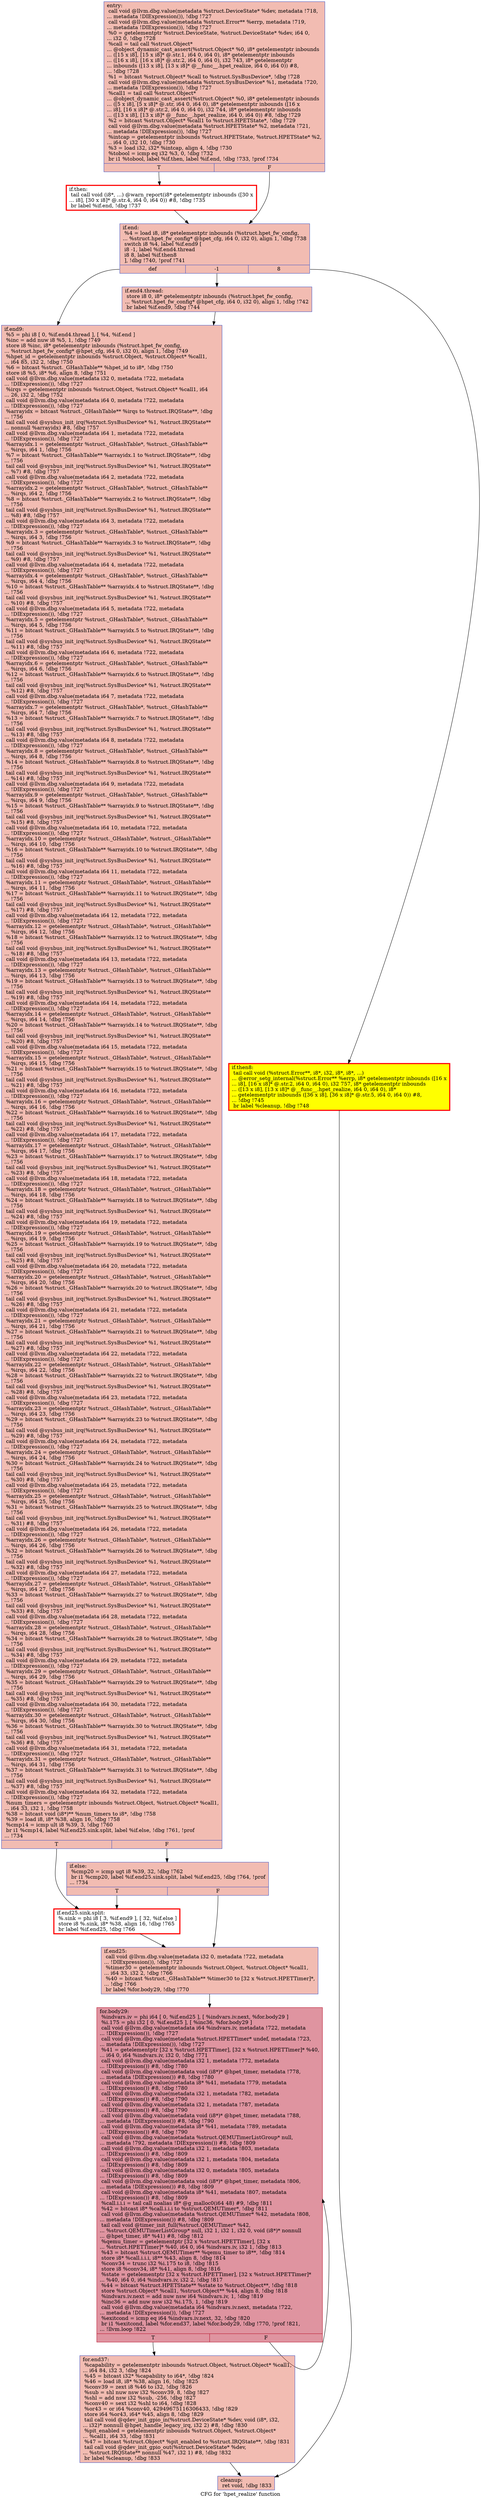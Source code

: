 digraph "CFG for 'hpet_realize' function" {
	label="CFG for 'hpet_realize' function";

	Node0x55a51714fbe0 [shape=record,color="#3d50c3ff", style=filled, fillcolor="#e1675170",label="{entry:\l  call void @llvm.dbg.value(metadata %struct.DeviceState* %dev, metadata !718,\l... metadata !DIExpression()), !dbg !727\l  call void @llvm.dbg.value(metadata %struct.Error** %errp, metadata !719,\l... metadata !DIExpression()), !dbg !727\l  %0 = getelementptr %struct.DeviceState, %struct.DeviceState* %dev, i64 0,\l... i32 0, !dbg !728\l  %call = tail call %struct.Object*\l... @object_dynamic_cast_assert(%struct.Object* %0, i8* getelementptr inbounds\l... ([15 x i8], [15 x i8]* @.str.1, i64 0, i64 0), i8* getelementptr inbounds\l... ([16 x i8], [16 x i8]* @.str.2, i64 0, i64 0), i32 743, i8* getelementptr\l... inbounds ([13 x i8], [13 x i8]* @__func__.hpet_realize, i64 0, i64 0)) #8,\l... !dbg !728\l  %1 = bitcast %struct.Object* %call to %struct.SysBusDevice*, !dbg !728\l  call void @llvm.dbg.value(metadata %struct.SysBusDevice* %1, metadata !720,\l... metadata !DIExpression()), !dbg !727\l  %call1 = tail call %struct.Object*\l... @object_dynamic_cast_assert(%struct.Object* %0, i8* getelementptr inbounds\l... ([5 x i8], [5 x i8]* @.str, i64 0, i64 0), i8* getelementptr inbounds ([16 x\l... i8], [16 x i8]* @.str.2, i64 0, i64 0), i32 744, i8* getelementptr inbounds\l... ([13 x i8], [13 x i8]* @__func__.hpet_realize, i64 0, i64 0)) #8, !dbg !729\l  %2 = bitcast %struct.Object* %call1 to %struct.HPETState*, !dbg !729\l  call void @llvm.dbg.value(metadata %struct.HPETState* %2, metadata !721,\l... metadata !DIExpression()), !dbg !727\l  %intcap = getelementptr inbounds %struct.HPETState, %struct.HPETState* %2,\l... i64 0, i32 10, !dbg !730\l  %3 = load i32, i32* %intcap, align 4, !dbg !730\l  %tobool = icmp eq i32 %3, 0, !dbg !732\l  br i1 %tobool, label %if.then, label %if.end, !dbg !733, !prof !734\l|{<s0>T|<s1>F}}"];
	Node0x55a51714fbe0:s0 -> Node0x55a51721f540;
	Node0x55a51714fbe0:s1 -> Node0x55a51721f5b0;
	Node0x55a51721f540 [shape=record,penwidth=3.0, color="red",label="{if.then:                                          \l  tail call void (i8*, ...) @warn_report(i8* getelementptr inbounds ([30 x\l... i8], [30 x i8]* @.str.4, i64 0, i64 0)) #8, !dbg !735\l  br label %if.end, !dbg !737\l}"];
	Node0x55a51721f540 -> Node0x55a51721f5b0;
	Node0x55a51721f5b0 [shape=record,color="#3d50c3ff", style=filled, fillcolor="#e1675170",label="{if.end:                                           \l  %4 = load i8, i8* getelementptr inbounds (%struct.hpet_fw_config,\l... %struct.hpet_fw_config* @hpet_cfg, i64 0, i32 0), align 1, !dbg !738\l  switch i8 %4, label %if.end9 [\l    i8 -1, label %if.end4.thread\l    i8 8, label %if.then8\l  ], !dbg !740, !prof !741\l|{<s0>def|<s1>-1|<s2>8}}"];
	Node0x55a51721f5b0:s0 -> Node0x55a5172201f0;
	Node0x55a51721f5b0:s1 -> Node0x55a517383040;
	Node0x55a51721f5b0:s2 -> Node0x55a517220b20;
	Node0x55a517383040 [shape=record,color="#3d50c3ff", style=filled, fillcolor="#e1675170",label="{if.end4.thread:                                   \l  store i8 0, i8* getelementptr inbounds (%struct.hpet_fw_config,\l... %struct.hpet_fw_config* @hpet_cfg, i64 0, i32 0), align 1, !dbg !742\l  br label %if.end9, !dbg !744\l}"];
	Node0x55a517383040 -> Node0x55a5172201f0;
	Node0x55a517220b20 [shape=record,penwidth=3.0, style="filled", color="red", fillcolor="yellow",label="{if.then8:                                         \l  tail call void (%struct.Error**, i8*, i32, i8*, i8*, ...)\l... @error_setg_internal(%struct.Error** %errp, i8* getelementptr inbounds ([16 x\l... i8], [16 x i8]* @.str.2, i64 0, i64 0), i32 757, i8* getelementptr inbounds\l... ([13 x i8], [13 x i8]* @__func__.hpet_realize, i64 0, i64 0), i8*\l... getelementptr inbounds ([36 x i8], [36 x i8]* @.str.5, i64 0, i64 0)) #8,\l... !dbg !745\l  br label %cleanup, !dbg !748\l}"];
	Node0x55a517220b20 -> Node0x55a517222390;
	Node0x55a5172201f0 [shape=record,color="#3d50c3ff", style=filled, fillcolor="#e1675170",label="{if.end9:                                          \l  %5 = phi i8 [ 0, %if.end4.thread ], [ %4, %if.end ]\l  %inc = add nuw i8 %5, 1, !dbg !749\l  store i8 %inc, i8* getelementptr inbounds (%struct.hpet_fw_config,\l... %struct.hpet_fw_config* @hpet_cfg, i64 0, i32 0), align 1, !dbg !749\l  %hpet_id = getelementptr inbounds %struct.Object, %struct.Object* %call1,\l... i64 85, i32 2, !dbg !750\l  %6 = bitcast %struct._GHashTable** %hpet_id to i8*, !dbg !750\l  store i8 %5, i8* %6, align 8, !dbg !751\l  call void @llvm.dbg.value(metadata i32 0, metadata !722, metadata\l... !DIExpression()), !dbg !727\l  %irqs = getelementptr inbounds %struct.Object, %struct.Object* %call1, i64\l... 26, i32 2, !dbg !752\l  call void @llvm.dbg.value(metadata i64 0, metadata !722, metadata\l... !DIExpression()), !dbg !727\l  %arrayidx = bitcast %struct._GHashTable** %irqs to %struct.IRQState**, !dbg\l... !756\l  tail call void @sysbus_init_irq(%struct.SysBusDevice* %1, %struct.IRQState**\l... nonnull %arrayidx) #8, !dbg !757\l  call void @llvm.dbg.value(metadata i64 1, metadata !722, metadata\l... !DIExpression()), !dbg !727\l  %arrayidx.1 = getelementptr %struct._GHashTable*, %struct._GHashTable**\l... %irqs, i64 1, !dbg !756\l  %7 = bitcast %struct._GHashTable** %arrayidx.1 to %struct.IRQState**, !dbg\l... !756\l  tail call void @sysbus_init_irq(%struct.SysBusDevice* %1, %struct.IRQState**\l... %7) #8, !dbg !757\l  call void @llvm.dbg.value(metadata i64 2, metadata !722, metadata\l... !DIExpression()), !dbg !727\l  %arrayidx.2 = getelementptr %struct._GHashTable*, %struct._GHashTable**\l... %irqs, i64 2, !dbg !756\l  %8 = bitcast %struct._GHashTable** %arrayidx.2 to %struct.IRQState**, !dbg\l... !756\l  tail call void @sysbus_init_irq(%struct.SysBusDevice* %1, %struct.IRQState**\l... %8) #8, !dbg !757\l  call void @llvm.dbg.value(metadata i64 3, metadata !722, metadata\l... !DIExpression()), !dbg !727\l  %arrayidx.3 = getelementptr %struct._GHashTable*, %struct._GHashTable**\l... %irqs, i64 3, !dbg !756\l  %9 = bitcast %struct._GHashTable** %arrayidx.3 to %struct.IRQState**, !dbg\l... !756\l  tail call void @sysbus_init_irq(%struct.SysBusDevice* %1, %struct.IRQState**\l... %9) #8, !dbg !757\l  call void @llvm.dbg.value(metadata i64 4, metadata !722, metadata\l... !DIExpression()), !dbg !727\l  %arrayidx.4 = getelementptr %struct._GHashTable*, %struct._GHashTable**\l... %irqs, i64 4, !dbg !756\l  %10 = bitcast %struct._GHashTable** %arrayidx.4 to %struct.IRQState**, !dbg\l... !756\l  tail call void @sysbus_init_irq(%struct.SysBusDevice* %1, %struct.IRQState**\l... %10) #8, !dbg !757\l  call void @llvm.dbg.value(metadata i64 5, metadata !722, metadata\l... !DIExpression()), !dbg !727\l  %arrayidx.5 = getelementptr %struct._GHashTable*, %struct._GHashTable**\l... %irqs, i64 5, !dbg !756\l  %11 = bitcast %struct._GHashTable** %arrayidx.5 to %struct.IRQState**, !dbg\l... !756\l  tail call void @sysbus_init_irq(%struct.SysBusDevice* %1, %struct.IRQState**\l... %11) #8, !dbg !757\l  call void @llvm.dbg.value(metadata i64 6, metadata !722, metadata\l... !DIExpression()), !dbg !727\l  %arrayidx.6 = getelementptr %struct._GHashTable*, %struct._GHashTable**\l... %irqs, i64 6, !dbg !756\l  %12 = bitcast %struct._GHashTable** %arrayidx.6 to %struct.IRQState**, !dbg\l... !756\l  tail call void @sysbus_init_irq(%struct.SysBusDevice* %1, %struct.IRQState**\l... %12) #8, !dbg !757\l  call void @llvm.dbg.value(metadata i64 7, metadata !722, metadata\l... !DIExpression()), !dbg !727\l  %arrayidx.7 = getelementptr %struct._GHashTable*, %struct._GHashTable**\l... %irqs, i64 7, !dbg !756\l  %13 = bitcast %struct._GHashTable** %arrayidx.7 to %struct.IRQState**, !dbg\l... !756\l  tail call void @sysbus_init_irq(%struct.SysBusDevice* %1, %struct.IRQState**\l... %13) #8, !dbg !757\l  call void @llvm.dbg.value(metadata i64 8, metadata !722, metadata\l... !DIExpression()), !dbg !727\l  %arrayidx.8 = getelementptr %struct._GHashTable*, %struct._GHashTable**\l... %irqs, i64 8, !dbg !756\l  %14 = bitcast %struct._GHashTable** %arrayidx.8 to %struct.IRQState**, !dbg\l... !756\l  tail call void @sysbus_init_irq(%struct.SysBusDevice* %1, %struct.IRQState**\l... %14) #8, !dbg !757\l  call void @llvm.dbg.value(metadata i64 9, metadata !722, metadata\l... !DIExpression()), !dbg !727\l  %arrayidx.9 = getelementptr %struct._GHashTable*, %struct._GHashTable**\l... %irqs, i64 9, !dbg !756\l  %15 = bitcast %struct._GHashTable** %arrayidx.9 to %struct.IRQState**, !dbg\l... !756\l  tail call void @sysbus_init_irq(%struct.SysBusDevice* %1, %struct.IRQState**\l... %15) #8, !dbg !757\l  call void @llvm.dbg.value(metadata i64 10, metadata !722, metadata\l... !DIExpression()), !dbg !727\l  %arrayidx.10 = getelementptr %struct._GHashTable*, %struct._GHashTable**\l... %irqs, i64 10, !dbg !756\l  %16 = bitcast %struct._GHashTable** %arrayidx.10 to %struct.IRQState**, !dbg\l... !756\l  tail call void @sysbus_init_irq(%struct.SysBusDevice* %1, %struct.IRQState**\l... %16) #8, !dbg !757\l  call void @llvm.dbg.value(metadata i64 11, metadata !722, metadata\l... !DIExpression()), !dbg !727\l  %arrayidx.11 = getelementptr %struct._GHashTable*, %struct._GHashTable**\l... %irqs, i64 11, !dbg !756\l  %17 = bitcast %struct._GHashTable** %arrayidx.11 to %struct.IRQState**, !dbg\l... !756\l  tail call void @sysbus_init_irq(%struct.SysBusDevice* %1, %struct.IRQState**\l... %17) #8, !dbg !757\l  call void @llvm.dbg.value(metadata i64 12, metadata !722, metadata\l... !DIExpression()), !dbg !727\l  %arrayidx.12 = getelementptr %struct._GHashTable*, %struct._GHashTable**\l... %irqs, i64 12, !dbg !756\l  %18 = bitcast %struct._GHashTable** %arrayidx.12 to %struct.IRQState**, !dbg\l... !756\l  tail call void @sysbus_init_irq(%struct.SysBusDevice* %1, %struct.IRQState**\l... %18) #8, !dbg !757\l  call void @llvm.dbg.value(metadata i64 13, metadata !722, metadata\l... !DIExpression()), !dbg !727\l  %arrayidx.13 = getelementptr %struct._GHashTable*, %struct._GHashTable**\l... %irqs, i64 13, !dbg !756\l  %19 = bitcast %struct._GHashTable** %arrayidx.13 to %struct.IRQState**, !dbg\l... !756\l  tail call void @sysbus_init_irq(%struct.SysBusDevice* %1, %struct.IRQState**\l... %19) #8, !dbg !757\l  call void @llvm.dbg.value(metadata i64 14, metadata !722, metadata\l... !DIExpression()), !dbg !727\l  %arrayidx.14 = getelementptr %struct._GHashTable*, %struct._GHashTable**\l... %irqs, i64 14, !dbg !756\l  %20 = bitcast %struct._GHashTable** %arrayidx.14 to %struct.IRQState**, !dbg\l... !756\l  tail call void @sysbus_init_irq(%struct.SysBusDevice* %1, %struct.IRQState**\l... %20) #8, !dbg !757\l  call void @llvm.dbg.value(metadata i64 15, metadata !722, metadata\l... !DIExpression()), !dbg !727\l  %arrayidx.15 = getelementptr %struct._GHashTable*, %struct._GHashTable**\l... %irqs, i64 15, !dbg !756\l  %21 = bitcast %struct._GHashTable** %arrayidx.15 to %struct.IRQState**, !dbg\l... !756\l  tail call void @sysbus_init_irq(%struct.SysBusDevice* %1, %struct.IRQState**\l... %21) #8, !dbg !757\l  call void @llvm.dbg.value(metadata i64 16, metadata !722, metadata\l... !DIExpression()), !dbg !727\l  %arrayidx.16 = getelementptr %struct._GHashTable*, %struct._GHashTable**\l... %irqs, i64 16, !dbg !756\l  %22 = bitcast %struct._GHashTable** %arrayidx.16 to %struct.IRQState**, !dbg\l... !756\l  tail call void @sysbus_init_irq(%struct.SysBusDevice* %1, %struct.IRQState**\l... %22) #8, !dbg !757\l  call void @llvm.dbg.value(metadata i64 17, metadata !722, metadata\l... !DIExpression()), !dbg !727\l  %arrayidx.17 = getelementptr %struct._GHashTable*, %struct._GHashTable**\l... %irqs, i64 17, !dbg !756\l  %23 = bitcast %struct._GHashTable** %arrayidx.17 to %struct.IRQState**, !dbg\l... !756\l  tail call void @sysbus_init_irq(%struct.SysBusDevice* %1, %struct.IRQState**\l... %23) #8, !dbg !757\l  call void @llvm.dbg.value(metadata i64 18, metadata !722, metadata\l... !DIExpression()), !dbg !727\l  %arrayidx.18 = getelementptr %struct._GHashTable*, %struct._GHashTable**\l... %irqs, i64 18, !dbg !756\l  %24 = bitcast %struct._GHashTable** %arrayidx.18 to %struct.IRQState**, !dbg\l... !756\l  tail call void @sysbus_init_irq(%struct.SysBusDevice* %1, %struct.IRQState**\l... %24) #8, !dbg !757\l  call void @llvm.dbg.value(metadata i64 19, metadata !722, metadata\l... !DIExpression()), !dbg !727\l  %arrayidx.19 = getelementptr %struct._GHashTable*, %struct._GHashTable**\l... %irqs, i64 19, !dbg !756\l  %25 = bitcast %struct._GHashTable** %arrayidx.19 to %struct.IRQState**, !dbg\l... !756\l  tail call void @sysbus_init_irq(%struct.SysBusDevice* %1, %struct.IRQState**\l... %25) #8, !dbg !757\l  call void @llvm.dbg.value(metadata i64 20, metadata !722, metadata\l... !DIExpression()), !dbg !727\l  %arrayidx.20 = getelementptr %struct._GHashTable*, %struct._GHashTable**\l... %irqs, i64 20, !dbg !756\l  %26 = bitcast %struct._GHashTable** %arrayidx.20 to %struct.IRQState**, !dbg\l... !756\l  tail call void @sysbus_init_irq(%struct.SysBusDevice* %1, %struct.IRQState**\l... %26) #8, !dbg !757\l  call void @llvm.dbg.value(metadata i64 21, metadata !722, metadata\l... !DIExpression()), !dbg !727\l  %arrayidx.21 = getelementptr %struct._GHashTable*, %struct._GHashTable**\l... %irqs, i64 21, !dbg !756\l  %27 = bitcast %struct._GHashTable** %arrayidx.21 to %struct.IRQState**, !dbg\l... !756\l  tail call void @sysbus_init_irq(%struct.SysBusDevice* %1, %struct.IRQState**\l... %27) #8, !dbg !757\l  call void @llvm.dbg.value(metadata i64 22, metadata !722, metadata\l... !DIExpression()), !dbg !727\l  %arrayidx.22 = getelementptr %struct._GHashTable*, %struct._GHashTable**\l... %irqs, i64 22, !dbg !756\l  %28 = bitcast %struct._GHashTable** %arrayidx.22 to %struct.IRQState**, !dbg\l... !756\l  tail call void @sysbus_init_irq(%struct.SysBusDevice* %1, %struct.IRQState**\l... %28) #8, !dbg !757\l  call void @llvm.dbg.value(metadata i64 23, metadata !722, metadata\l... !DIExpression()), !dbg !727\l  %arrayidx.23 = getelementptr %struct._GHashTable*, %struct._GHashTable**\l... %irqs, i64 23, !dbg !756\l  %29 = bitcast %struct._GHashTable** %arrayidx.23 to %struct.IRQState**, !dbg\l... !756\l  tail call void @sysbus_init_irq(%struct.SysBusDevice* %1, %struct.IRQState**\l... %29) #8, !dbg !757\l  call void @llvm.dbg.value(metadata i64 24, metadata !722, metadata\l... !DIExpression()), !dbg !727\l  %arrayidx.24 = getelementptr %struct._GHashTable*, %struct._GHashTable**\l... %irqs, i64 24, !dbg !756\l  %30 = bitcast %struct._GHashTable** %arrayidx.24 to %struct.IRQState**, !dbg\l... !756\l  tail call void @sysbus_init_irq(%struct.SysBusDevice* %1, %struct.IRQState**\l... %30) #8, !dbg !757\l  call void @llvm.dbg.value(metadata i64 25, metadata !722, metadata\l... !DIExpression()), !dbg !727\l  %arrayidx.25 = getelementptr %struct._GHashTable*, %struct._GHashTable**\l... %irqs, i64 25, !dbg !756\l  %31 = bitcast %struct._GHashTable** %arrayidx.25 to %struct.IRQState**, !dbg\l... !756\l  tail call void @sysbus_init_irq(%struct.SysBusDevice* %1, %struct.IRQState**\l... %31) #8, !dbg !757\l  call void @llvm.dbg.value(metadata i64 26, metadata !722, metadata\l... !DIExpression()), !dbg !727\l  %arrayidx.26 = getelementptr %struct._GHashTable*, %struct._GHashTable**\l... %irqs, i64 26, !dbg !756\l  %32 = bitcast %struct._GHashTable** %arrayidx.26 to %struct.IRQState**, !dbg\l... !756\l  tail call void @sysbus_init_irq(%struct.SysBusDevice* %1, %struct.IRQState**\l... %32) #8, !dbg !757\l  call void @llvm.dbg.value(metadata i64 27, metadata !722, metadata\l... !DIExpression()), !dbg !727\l  %arrayidx.27 = getelementptr %struct._GHashTable*, %struct._GHashTable**\l... %irqs, i64 27, !dbg !756\l  %33 = bitcast %struct._GHashTable** %arrayidx.27 to %struct.IRQState**, !dbg\l... !756\l  tail call void @sysbus_init_irq(%struct.SysBusDevice* %1, %struct.IRQState**\l... %33) #8, !dbg !757\l  call void @llvm.dbg.value(metadata i64 28, metadata !722, metadata\l... !DIExpression()), !dbg !727\l  %arrayidx.28 = getelementptr %struct._GHashTable*, %struct._GHashTable**\l... %irqs, i64 28, !dbg !756\l  %34 = bitcast %struct._GHashTable** %arrayidx.28 to %struct.IRQState**, !dbg\l... !756\l  tail call void @sysbus_init_irq(%struct.SysBusDevice* %1, %struct.IRQState**\l... %34) #8, !dbg !757\l  call void @llvm.dbg.value(metadata i64 29, metadata !722, metadata\l... !DIExpression()), !dbg !727\l  %arrayidx.29 = getelementptr %struct._GHashTable*, %struct._GHashTable**\l... %irqs, i64 29, !dbg !756\l  %35 = bitcast %struct._GHashTable** %arrayidx.29 to %struct.IRQState**, !dbg\l... !756\l  tail call void @sysbus_init_irq(%struct.SysBusDevice* %1, %struct.IRQState**\l... %35) #8, !dbg !757\l  call void @llvm.dbg.value(metadata i64 30, metadata !722, metadata\l... !DIExpression()), !dbg !727\l  %arrayidx.30 = getelementptr %struct._GHashTable*, %struct._GHashTable**\l... %irqs, i64 30, !dbg !756\l  %36 = bitcast %struct._GHashTable** %arrayidx.30 to %struct.IRQState**, !dbg\l... !756\l  tail call void @sysbus_init_irq(%struct.SysBusDevice* %1, %struct.IRQState**\l... %36) #8, !dbg !757\l  call void @llvm.dbg.value(metadata i64 31, metadata !722, metadata\l... !DIExpression()), !dbg !727\l  %arrayidx.31 = getelementptr %struct._GHashTable*, %struct._GHashTable**\l... %irqs, i64 31, !dbg !756\l  %37 = bitcast %struct._GHashTable** %arrayidx.31 to %struct.IRQState**, !dbg\l... !756\l  tail call void @sysbus_init_irq(%struct.SysBusDevice* %1, %struct.IRQState**\l... %37) #8, !dbg !757\l  call void @llvm.dbg.value(metadata i64 32, metadata !722, metadata\l... !DIExpression()), !dbg !727\l  %num_timers = getelementptr inbounds %struct.Object, %struct.Object* %call1,\l... i64 33, i32 1, !dbg !758\l  %38 = bitcast void (i8*)** %num_timers to i8*, !dbg !758\l  %39 = load i8, i8* %38, align 16, !dbg !758\l  %cmp14 = icmp ult i8 %39, 3, !dbg !760\l  br i1 %cmp14, label %if.end25.sink.split, label %if.else, !dbg !761, !prof\l... !734\l|{<s0>T|<s1>F}}"];
	Node0x55a5172201f0:s0 -> Node0x55a5171da050;
	Node0x55a5172201f0:s1 -> Node0x55a517224b40;
	Node0x55a517224b40 [shape=record,color="#3d50c3ff", style=filled, fillcolor="#e1675170",label="{if.else:                                          \l  %cmp20 = icmp ugt i8 %39, 32, !dbg !762\l  br i1 %cmp20, label %if.end25.sink.split, label %if.end25, !dbg !764, !prof\l... !734\l|{<s0>T|<s1>F}}"];
	Node0x55a517224b40:s0 -> Node0x55a5171da050;
	Node0x55a517224b40:s1 -> Node0x55a517224af0;
	Node0x55a5171da050 [shape=record,penwidth=3.0, color="red",label="{if.end25.sink.split:                              \l  %.sink = phi i8 [ 3, %if.end9 ], [ 32, %if.else ]\l  store i8 %.sink, i8* %38, align 16, !dbg !765\l  br label %if.end25, !dbg !766\l}"];
	Node0x55a5171da050 -> Node0x55a517224af0;
	Node0x55a517224af0 [shape=record,color="#3d50c3ff", style=filled, fillcolor="#e1675170",label="{if.end25:                                         \l  call void @llvm.dbg.value(metadata i32 0, metadata !722, metadata\l... !DIExpression()), !dbg !727\l  %timer30 = getelementptr inbounds %struct.Object, %struct.Object* %call1,\l... i64 33, i32 2, !dbg !766\l  %40 = bitcast %struct._GHashTable** %timer30 to [32 x %struct.HPETTimer]*,\l... !dbg !766\l  br label %for.body29, !dbg !770\l}"];
	Node0x55a517224af0 -> Node0x55a517226390;
	Node0x55a517226390 [shape=record,color="#b70d28ff", style=filled, fillcolor="#b70d2870",label="{for.body29:                                       \l  %indvars.iv = phi i64 [ 0, %if.end25 ], [ %indvars.iv.next, %for.body29 ]\l  %i.175 = phi i32 [ 0, %if.end25 ], [ %inc36, %for.body29 ]\l  call void @llvm.dbg.value(metadata i64 %indvars.iv, metadata !722, metadata\l... !DIExpression()), !dbg !727\l  call void @llvm.dbg.value(metadata %struct.HPETTimer* undef, metadata !723,\l... metadata !DIExpression()), !dbg !727\l  %41 = getelementptr [32 x %struct.HPETTimer], [32 x %struct.HPETTimer]* %40,\l... i64 0, i64 %indvars.iv, i32 0, !dbg !771\l  call void @llvm.dbg.value(metadata i32 1, metadata !772, metadata\l... !DIExpression()) #8, !dbg !780\l  call void @llvm.dbg.value(metadata void (i8*)* @hpet_timer, metadata !778,\l... metadata !DIExpression()) #8, !dbg !780\l  call void @llvm.dbg.value(metadata i8* %41, metadata !779, metadata\l... !DIExpression()) #8, !dbg !780\l  call void @llvm.dbg.value(metadata i32 1, metadata !782, metadata\l... !DIExpression()) #8, !dbg !790\l  call void @llvm.dbg.value(metadata i32 1, metadata !787, metadata\l... !DIExpression()) #8, !dbg !790\l  call void @llvm.dbg.value(metadata void (i8*)* @hpet_timer, metadata !788,\l... metadata !DIExpression()) #8, !dbg !790\l  call void @llvm.dbg.value(metadata i8* %41, metadata !789, metadata\l... !DIExpression()) #8, !dbg !790\l  call void @llvm.dbg.value(metadata %struct.QEMUTimerListGroup* null,\l... metadata !792, metadata !DIExpression()) #8, !dbg !809\l  call void @llvm.dbg.value(metadata i32 1, metadata !803, metadata\l... !DIExpression()) #8, !dbg !809\l  call void @llvm.dbg.value(metadata i32 1, metadata !804, metadata\l... !DIExpression()) #8, !dbg !809\l  call void @llvm.dbg.value(metadata i32 0, metadata !805, metadata\l... !DIExpression()) #8, !dbg !809\l  call void @llvm.dbg.value(metadata void (i8*)* @hpet_timer, metadata !806,\l... metadata !DIExpression()) #8, !dbg !809\l  call void @llvm.dbg.value(metadata i8* %41, metadata !807, metadata\l... !DIExpression()) #8, !dbg !809\l  %call.i.i.i = tail call noalias i8* @g_malloc0(i64 48) #9, !dbg !811\l  %42 = bitcast i8* %call.i.i.i to %struct.QEMUTimer*, !dbg !811\l  call void @llvm.dbg.value(metadata %struct.QEMUTimer* %42, metadata !808,\l... metadata !DIExpression()) #8, !dbg !809\l  tail call void @timer_init_full(%struct.QEMUTimer* %42,\l... %struct.QEMUTimerListGroup* null, i32 1, i32 1, i32 0, void (i8*)* nonnull\l... @hpet_timer, i8* %41) #8, !dbg !812\l  %qemu_timer = getelementptr [32 x %struct.HPETTimer], [32 x\l... %struct.HPETTimer]* %40, i64 0, i64 %indvars.iv, i32 1, !dbg !813\l  %43 = bitcast %struct.QEMUTimer** %qemu_timer to i8**, !dbg !814\l  store i8* %call.i.i.i, i8** %43, align 8, !dbg !814\l  %conv34 = trunc i32 %i.175 to i8, !dbg !815\l  store i8 %conv34, i8* %41, align 8, !dbg !816\l  %state = getelementptr [32 x %struct.HPETTimer], [32 x %struct.HPETTimer]*\l... %40, i64 0, i64 %indvars.iv, i32 2, !dbg !817\l  %44 = bitcast %struct.HPETState** %state to %struct.Object**, !dbg !818\l  store %struct.Object* %call1, %struct.Object** %44, align 8, !dbg !818\l  %indvars.iv.next = add nuw nsw i64 %indvars.iv, 1, !dbg !819\l  %inc36 = add nuw nsw i32 %i.175, 1, !dbg !819\l  call void @llvm.dbg.value(metadata i64 %indvars.iv.next, metadata !722,\l... metadata !DIExpression()), !dbg !727\l  %exitcond = icmp eq i64 %indvars.iv.next, 32, !dbg !820\l  br i1 %exitcond, label %for.end37, label %for.body29, !dbg !770, !prof !821,\l... !llvm.loop !822\l|{<s0>T|<s1>F}}"];
	Node0x55a517226390:s0 -> Node0x55a517222b20;
	Node0x55a517226390:s1 -> Node0x55a517226390;
	Node0x55a517222b20 [shape=record,color="#3d50c3ff", style=filled, fillcolor="#e1675170",label="{for.end37:                                        \l  %capability = getelementptr inbounds %struct.Object, %struct.Object* %call1,\l... i64 84, i32 3, !dbg !824\l  %45 = bitcast i32* %capability to i64*, !dbg !824\l  %46 = load i8, i8* %38, align 16, !dbg !825\l  %conv39 = zext i8 %46 to i32, !dbg !826\l  %sub = shl nuw nsw i32 %conv39, 8, !dbg !827\l  %shl = add nsw i32 %sub, -256, !dbg !827\l  %conv40 = sext i32 %shl to i64, !dbg !828\l  %or43 = or i64 %conv40, 42949675116306433, !dbg !829\l  store i64 %or43, i64* %45, align 8, !dbg !829\l  tail call void @qdev_init_gpio_in(%struct.DeviceState* %dev, void (i8*, i32,\l... i32)* nonnull @hpet_handle_legacy_irq, i32 2) #8, !dbg !830\l  %pit_enabled = getelementptr inbounds %struct.Object, %struct.Object*\l... %call1, i64 33, !dbg !831\l  %47 = bitcast %struct.Object* %pit_enabled to %struct.IRQState**, !dbg !831\l  tail call void @qdev_init_gpio_out(%struct.DeviceState* %dev,\l... %struct.IRQState** nonnull %47, i32 1) #8, !dbg !832\l  br label %cleanup, !dbg !833\l}"];
	Node0x55a517222b20 -> Node0x55a517222390;
	Node0x55a517222390 [shape=record,color="#3d50c3ff", style=filled, fillcolor="#e1675170",label="{cleanup:                                          \l  ret void, !dbg !833\l}"];
}
